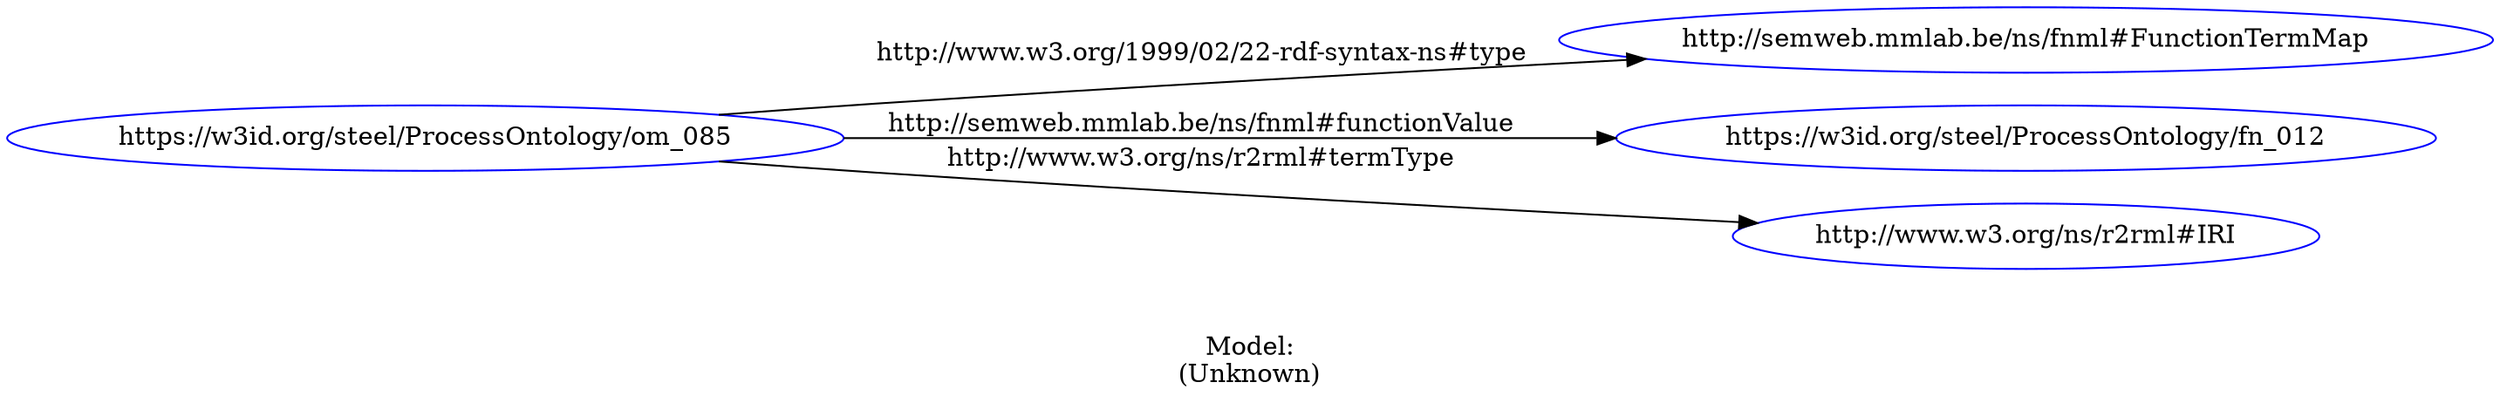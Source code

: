 digraph {
	rankdir = LR;
	charset="utf-8";

	"Rhttps://w3id.org/steel/ProcessOntology/om_085" -> "Rhttp://semweb.mmlab.be/ns/fnml#FunctionTermMap" [ label="http://www.w3.org/1999/02/22-rdf-syntax-ns#type" ];
	"Rhttps://w3id.org/steel/ProcessOntology/om_085" -> "Rhttps://w3id.org/steel/ProcessOntology/fn_012" [ label="http://semweb.mmlab.be/ns/fnml#functionValue" ];
	"Rhttps://w3id.org/steel/ProcessOntology/om_085" -> "Rhttp://www.w3.org/ns/r2rml#IRI" [ label="http://www.w3.org/ns/r2rml#termType" ];

	// Resources
	"Rhttps://w3id.org/steel/ProcessOntology/om_085" [ label="https://w3id.org/steel/ProcessOntology/om_085", shape = ellipse, color = blue ];
	"Rhttp://semweb.mmlab.be/ns/fnml#FunctionTermMap" [ label="http://semweb.mmlab.be/ns/fnml#FunctionTermMap", shape = ellipse, color = blue ];
	"Rhttps://w3id.org/steel/ProcessOntology/fn_012" [ label="https://w3id.org/steel/ProcessOntology/fn_012", shape = ellipse, color = blue ];
	"Rhttp://www.w3.org/ns/r2rml#IRI" [ label="http://www.w3.org/ns/r2rml#IRI", shape = ellipse, color = blue ];

	// Anonymous nodes

	// Literals

	label="\n\nModel:\n(Unknown)";
}
